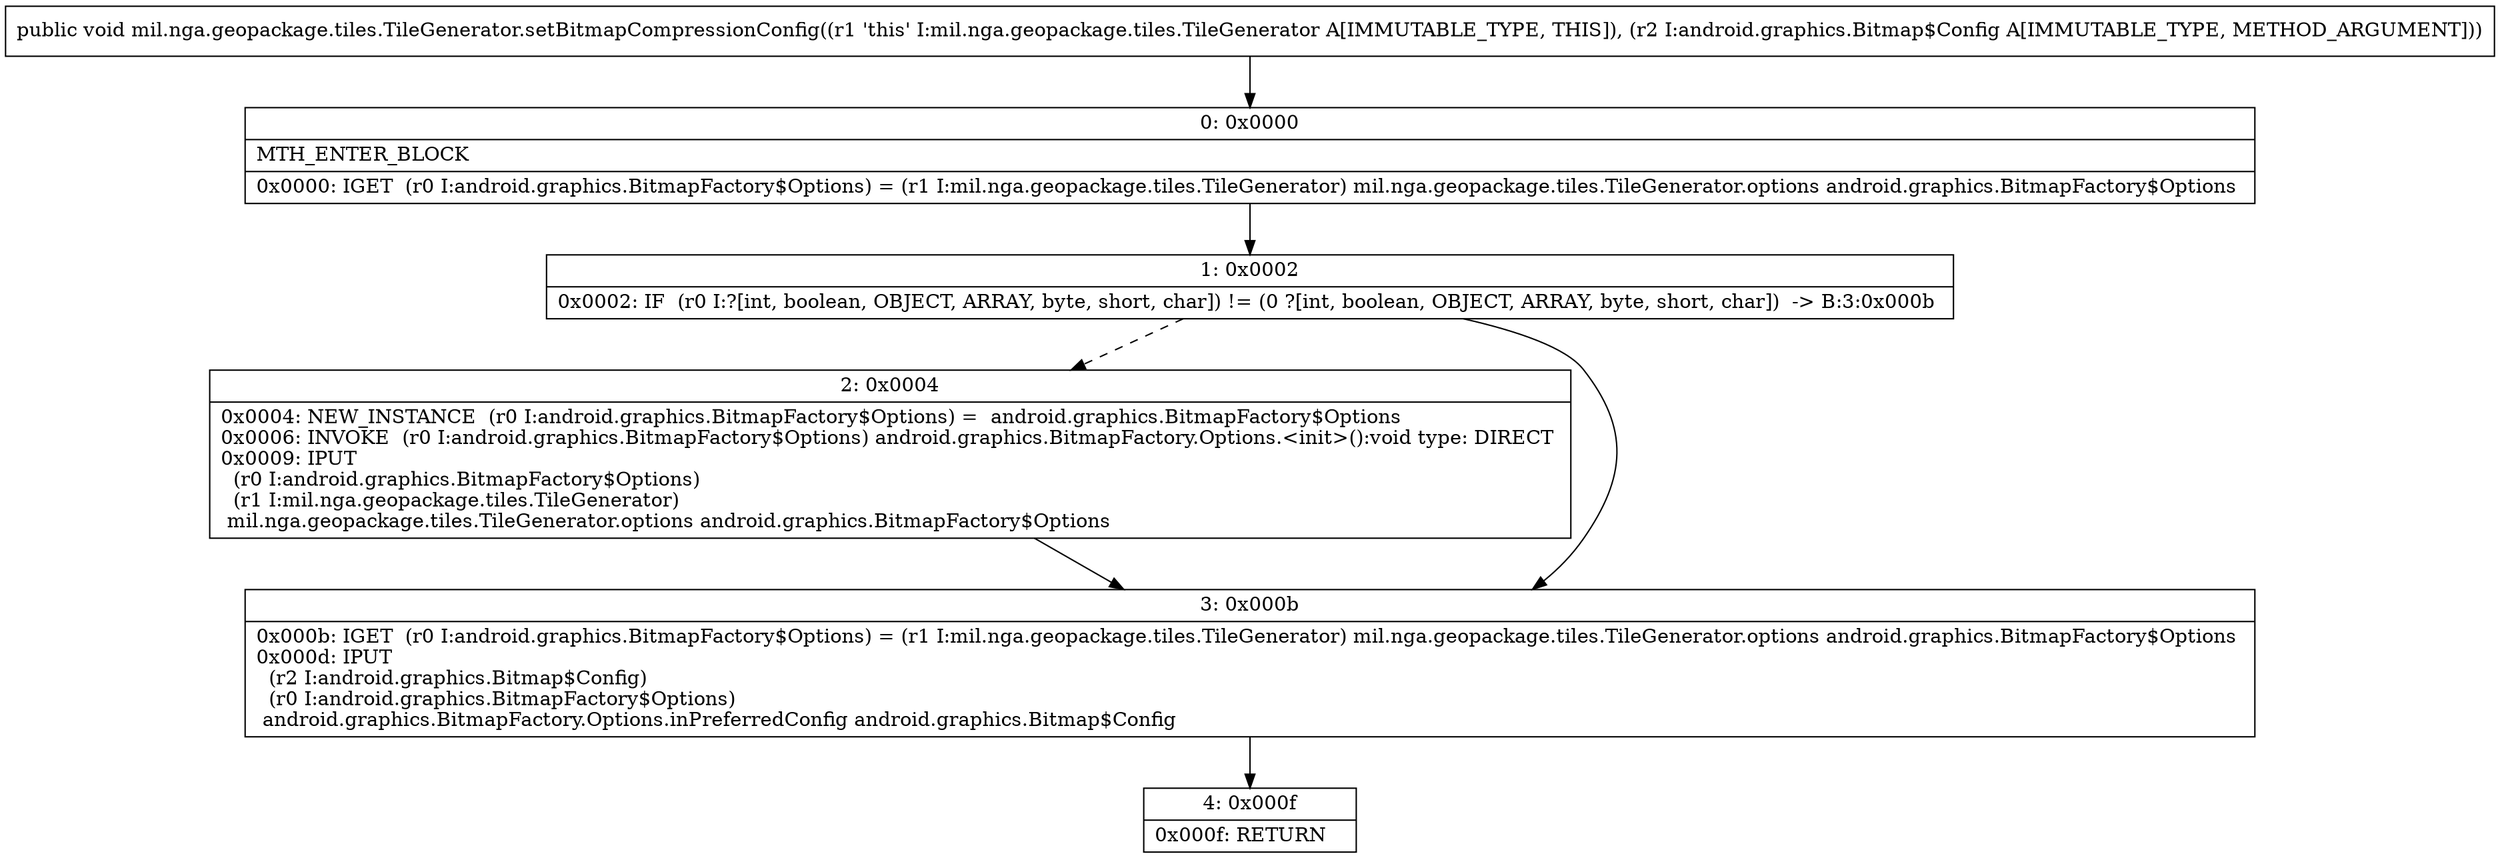 digraph "CFG formil.nga.geopackage.tiles.TileGenerator.setBitmapCompressionConfig(Landroid\/graphics\/Bitmap$Config;)V" {
Node_0 [shape=record,label="{0\:\ 0x0000|MTH_ENTER_BLOCK\l|0x0000: IGET  (r0 I:android.graphics.BitmapFactory$Options) = (r1 I:mil.nga.geopackage.tiles.TileGenerator) mil.nga.geopackage.tiles.TileGenerator.options android.graphics.BitmapFactory$Options \l}"];
Node_1 [shape=record,label="{1\:\ 0x0002|0x0002: IF  (r0 I:?[int, boolean, OBJECT, ARRAY, byte, short, char]) != (0 ?[int, boolean, OBJECT, ARRAY, byte, short, char])  \-\> B:3:0x000b \l}"];
Node_2 [shape=record,label="{2\:\ 0x0004|0x0004: NEW_INSTANCE  (r0 I:android.graphics.BitmapFactory$Options) =  android.graphics.BitmapFactory$Options \l0x0006: INVOKE  (r0 I:android.graphics.BitmapFactory$Options) android.graphics.BitmapFactory.Options.\<init\>():void type: DIRECT \l0x0009: IPUT  \l  (r0 I:android.graphics.BitmapFactory$Options)\l  (r1 I:mil.nga.geopackage.tiles.TileGenerator)\l mil.nga.geopackage.tiles.TileGenerator.options android.graphics.BitmapFactory$Options \l}"];
Node_3 [shape=record,label="{3\:\ 0x000b|0x000b: IGET  (r0 I:android.graphics.BitmapFactory$Options) = (r1 I:mil.nga.geopackage.tiles.TileGenerator) mil.nga.geopackage.tiles.TileGenerator.options android.graphics.BitmapFactory$Options \l0x000d: IPUT  \l  (r2 I:android.graphics.Bitmap$Config)\l  (r0 I:android.graphics.BitmapFactory$Options)\l android.graphics.BitmapFactory.Options.inPreferredConfig android.graphics.Bitmap$Config \l}"];
Node_4 [shape=record,label="{4\:\ 0x000f|0x000f: RETURN   \l}"];
MethodNode[shape=record,label="{public void mil.nga.geopackage.tiles.TileGenerator.setBitmapCompressionConfig((r1 'this' I:mil.nga.geopackage.tiles.TileGenerator A[IMMUTABLE_TYPE, THIS]), (r2 I:android.graphics.Bitmap$Config A[IMMUTABLE_TYPE, METHOD_ARGUMENT])) }"];
MethodNode -> Node_0;
Node_0 -> Node_1;
Node_1 -> Node_2[style=dashed];
Node_1 -> Node_3;
Node_2 -> Node_3;
Node_3 -> Node_4;
}

